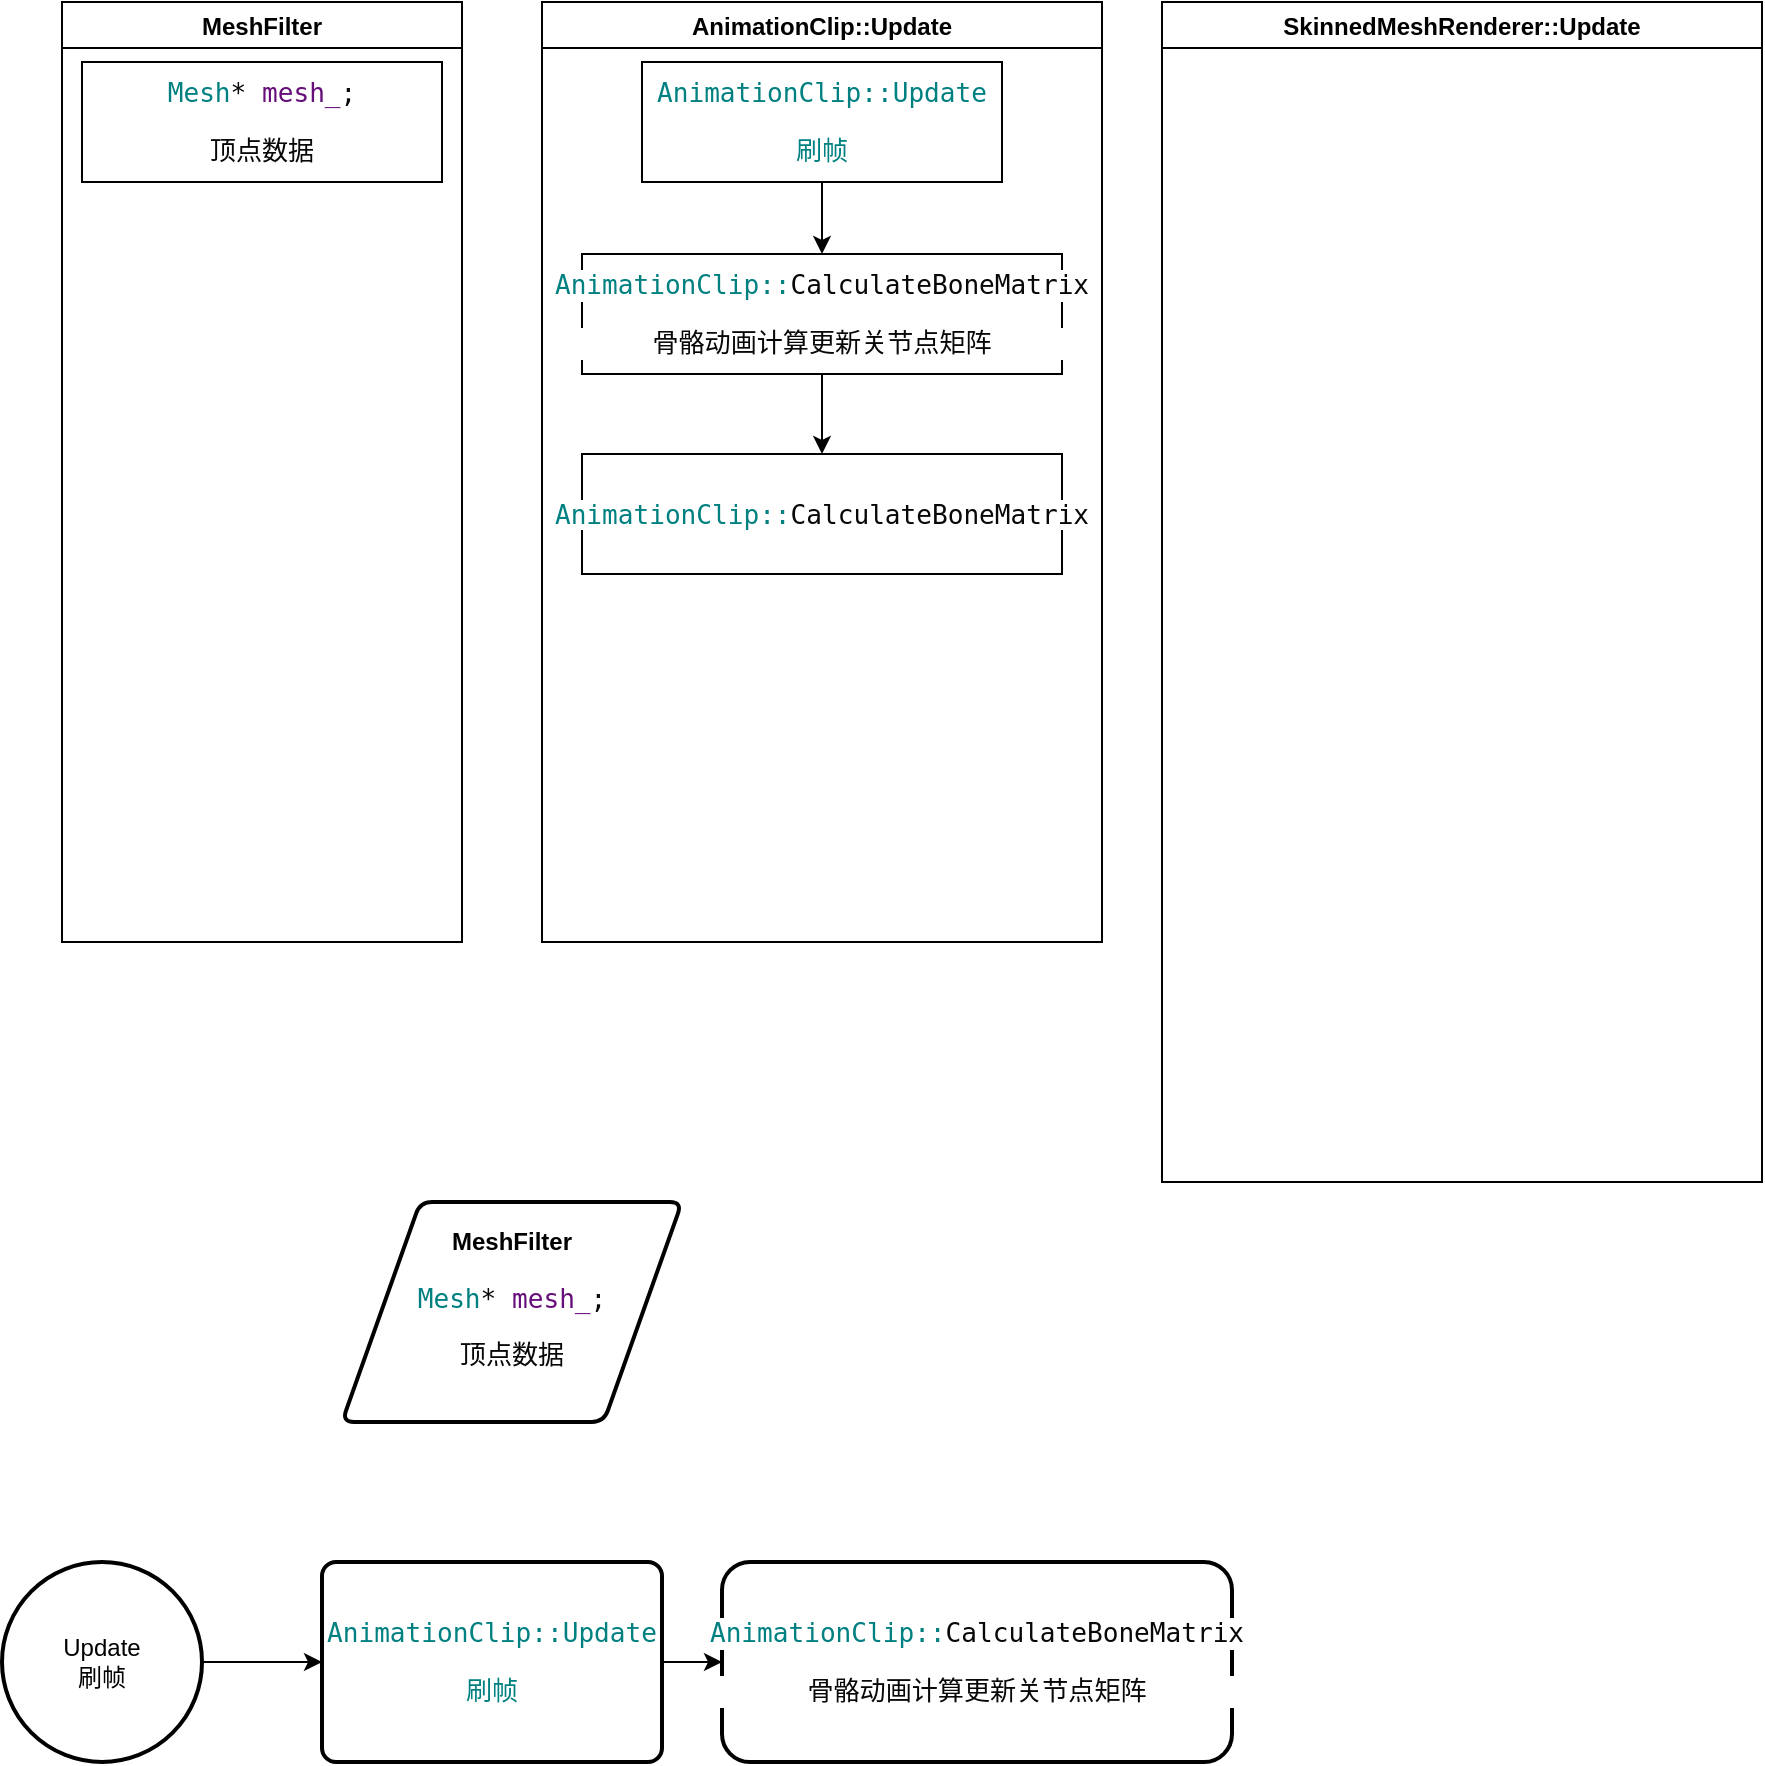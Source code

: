 <mxfile version="14.6.13" type="device"><diagram id="W42Ae69QOzSlKoIAYgVO" name="第 1 页"><mxGraphModel dx="1550" dy="895" grid="1" gridSize="10" guides="1" tooltips="1" connect="1" arrows="1" fold="1" page="1" pageScale="1" pageWidth="3300" pageHeight="4681" math="0" shadow="0"><root><mxCell id="0"/><mxCell id="1" parent="0"/><mxCell id="6fnG2LtegECfnbBciFh--4" value="SkinnedMeshRenderer::Update" style="swimlane;" vertex="1" parent="1"><mxGeometry x="680" y="130" width="300" height="590" as="geometry"/></mxCell><mxCell id="6fnG2LtegECfnbBciFh--10" value="MeshFilter" style="swimlane;" vertex="1" parent="1"><mxGeometry x="130" y="130" width="200" height="470" as="geometry"/></mxCell><mxCell id="6fnG2LtegECfnbBciFh--11" value="&lt;pre style=&quot;background-color: #ffffff ; color: #080808 ; font-family: &amp;#34;jetbrains mono&amp;#34; , monospace ; font-size: 9.8pt&quot;&gt;&lt;span style=&quot;color: #008080&quot;&gt;Mesh&lt;/span&gt;* &lt;span style=&quot;color: #660e7a&quot;&gt;mesh_&lt;/span&gt;;&lt;/pre&gt;&lt;pre style=&quot;background-color: #ffffff ; color: #080808 ; font-family: &amp;#34;jetbrains mono&amp;#34; , monospace ; font-size: 9.8pt&quot;&gt;顶点数据&lt;/pre&gt;" style="rounded=0;whiteSpace=wrap;html=1;" vertex="1" parent="6fnG2LtegECfnbBciFh--10"><mxGeometry x="10" y="30" width="180" height="60" as="geometry"/></mxCell><mxCell id="6fnG2LtegECfnbBciFh--12" value="AnimationClip::Update" style="swimlane;" vertex="1" parent="1"><mxGeometry x="370" y="130" width="280" height="470" as="geometry"/></mxCell><mxCell id="6fnG2LtegECfnbBciFh--5" value="&lt;pre style=&quot;background-color: #ffffff ; color: #080808 ; font-family: &amp;#34;jetbrains mono&amp;#34; , monospace ; font-size: 9.8pt&quot;&gt;&lt;span style=&quot;color: #008080&quot;&gt;AnimationClip::Update&lt;/span&gt;&lt;/pre&gt;&lt;pre style=&quot;background-color: rgb(255 , 255 , 255) ; font-family: &amp;#34;jetbrains mono&amp;#34; , monospace ; font-size: 9.8pt&quot;&gt;&lt;font color=&quot;#008080&quot;&gt;刷帧&lt;/font&gt;&lt;/pre&gt;" style="rounded=0;whiteSpace=wrap;html=1;" vertex="1" parent="6fnG2LtegECfnbBciFh--12"><mxGeometry x="50" y="30" width="180" height="60" as="geometry"/></mxCell><mxCell id="6fnG2LtegECfnbBciFh--6" value="&lt;pre style=&quot;background-color: #ffffff ; color: #080808 ; font-family: &amp;#34;jetbrains mono&amp;#34; , monospace ; font-size: 9.8pt&quot;&gt;&lt;span style=&quot;color: #008080&quot;&gt;AnimationClip::&lt;/span&gt;CalculateBoneMatrix&lt;/pre&gt;&lt;pre style=&quot;background-color: #ffffff ; color: #080808 ; font-family: &amp;#34;jetbrains mono&amp;#34; , monospace ; font-size: 9.8pt&quot;&gt;骨骼动画计算更新关节点矩阵&lt;/pre&gt;" style="rounded=0;whiteSpace=wrap;html=1;" vertex="1" parent="6fnG2LtegECfnbBciFh--12"><mxGeometry x="20" y="126" width="240" height="60" as="geometry"/></mxCell><mxCell id="6fnG2LtegECfnbBciFh--8" value="&lt;pre style=&quot;background-color: #ffffff ; color: #080808 ; font-family: &amp;#34;jetbrains mono&amp;#34; , monospace ; font-size: 9.8pt&quot;&gt;&lt;span style=&quot;color: #008080&quot;&gt;AnimationClip::&lt;/span&gt;CalculateBoneMatrix&lt;/pre&gt;" style="rounded=0;whiteSpace=wrap;html=1;" vertex="1" parent="6fnG2LtegECfnbBciFh--12"><mxGeometry x="20" y="226" width="240" height="60" as="geometry"/></mxCell><mxCell id="6fnG2LtegECfnbBciFh--7" value="" style="edgeStyle=orthogonalEdgeStyle;rounded=0;orthogonalLoop=1;jettySize=auto;html=1;" edge="1" parent="6fnG2LtegECfnbBciFh--12" source="6fnG2LtegECfnbBciFh--5" target="6fnG2LtegECfnbBciFh--6"><mxGeometry relative="1" as="geometry"/></mxCell><mxCell id="6fnG2LtegECfnbBciFh--9" value="" style="edgeStyle=orthogonalEdgeStyle;rounded=0;orthogonalLoop=1;jettySize=auto;html=1;" edge="1" parent="6fnG2LtegECfnbBciFh--12" source="6fnG2LtegECfnbBciFh--6" target="6fnG2LtegECfnbBciFh--8"><mxGeometry relative="1" as="geometry"/></mxCell><mxCell id="6fnG2LtegECfnbBciFh--14" value="&lt;span style=&quot;font-weight: 700&quot;&gt;MeshFilter&lt;br&gt;&lt;/span&gt;&lt;pre style=&quot;background-color: rgb(255 , 255 , 255) ; color: rgb(8 , 8 , 8) ; font-family: &amp;#34;jetbrains mono&amp;#34; , monospace ; font-size: 9.8pt&quot;&gt;&lt;span style=&quot;color: rgb(0 , 128 , 128)&quot;&gt;Mesh&lt;/span&gt;* &lt;span style=&quot;color: rgb(102 , 14 , 122)&quot;&gt;mesh_&lt;/span&gt;;&lt;/pre&gt;&lt;pre style=&quot;background-color: rgb(255 , 255 , 255) ; color: rgb(8 , 8 , 8) ; font-family: &amp;#34;jetbrains mono&amp;#34; , monospace ; font-size: 9.8pt&quot;&gt;顶点数据&lt;/pre&gt;" style="shape=parallelogram;html=1;strokeWidth=2;perimeter=parallelogramPerimeter;whiteSpace=wrap;rounded=1;arcSize=12;size=0.23;" vertex="1" parent="1"><mxGeometry x="270" y="730" width="170" height="110" as="geometry"/></mxCell><mxCell id="6fnG2LtegECfnbBciFh--20" value="" style="edgeStyle=orthogonalEdgeStyle;rounded=0;orthogonalLoop=1;jettySize=auto;html=1;" edge="1" parent="1" source="6fnG2LtegECfnbBciFh--15" target="6fnG2LtegECfnbBciFh--19"><mxGeometry relative="1" as="geometry"/></mxCell><mxCell id="6fnG2LtegECfnbBciFh--15" value="&lt;pre style=&quot;background-color: rgb(255 , 255 , 255) ; color: rgb(8 , 8 , 8) ; font-family: &amp;#34;jetbrains mono&amp;#34; , monospace ; font-size: 9.8pt&quot;&gt;&lt;span style=&quot;color: rgb(0 , 128 , 128)&quot;&gt;AnimationClip::Update&lt;/span&gt;&lt;/pre&gt;&lt;pre style=&quot;background-color: rgb(255 , 255 , 255) ; font-family: &amp;#34;jetbrains mono&amp;#34; , monospace ; font-size: 9.8pt&quot;&gt;&lt;font color=&quot;#008080&quot;&gt;刷帧&lt;/font&gt;&lt;/pre&gt;" style="rounded=1;whiteSpace=wrap;html=1;absoluteArcSize=1;arcSize=14;strokeWidth=2;" vertex="1" parent="1"><mxGeometry x="260" y="910" width="170" height="100" as="geometry"/></mxCell><mxCell id="6fnG2LtegECfnbBciFh--18" value="" style="edgeStyle=orthogonalEdgeStyle;rounded=0;orthogonalLoop=1;jettySize=auto;html=1;" edge="1" parent="1" source="6fnG2LtegECfnbBciFh--17" target="6fnG2LtegECfnbBciFh--15"><mxGeometry relative="1" as="geometry"/></mxCell><mxCell id="6fnG2LtegECfnbBciFh--17" value="Update&lt;br&gt;刷帧" style="strokeWidth=2;html=1;shape=mxgraph.flowchart.start_2;whiteSpace=wrap;" vertex="1" parent="1"><mxGeometry x="100" y="910" width="100" height="100" as="geometry"/></mxCell><mxCell id="6fnG2LtegECfnbBciFh--19" value="&lt;pre style=&quot;background-color: rgb(255 , 255 , 255) ; color: rgb(8 , 8 , 8) ; font-family: &amp;#34;jetbrains mono&amp;#34; , monospace ; font-size: 9.8pt&quot;&gt;&lt;span style=&quot;color: rgb(0 , 128 , 128)&quot;&gt;AnimationClip::&lt;/span&gt;CalculateBoneMatrix&lt;/pre&gt;&lt;pre style=&quot;background-color: rgb(255 , 255 , 255) ; color: rgb(8 , 8 , 8) ; font-family: &amp;#34;jetbrains mono&amp;#34; , monospace ; font-size: 9.8pt&quot;&gt;骨骼动画计算更新关节点矩阵&lt;/pre&gt;" style="whiteSpace=wrap;html=1;rounded=1;strokeWidth=2;arcSize=14;" vertex="1" parent="1"><mxGeometry x="460" y="910" width="255" height="100" as="geometry"/></mxCell></root></mxGraphModel></diagram></mxfile>